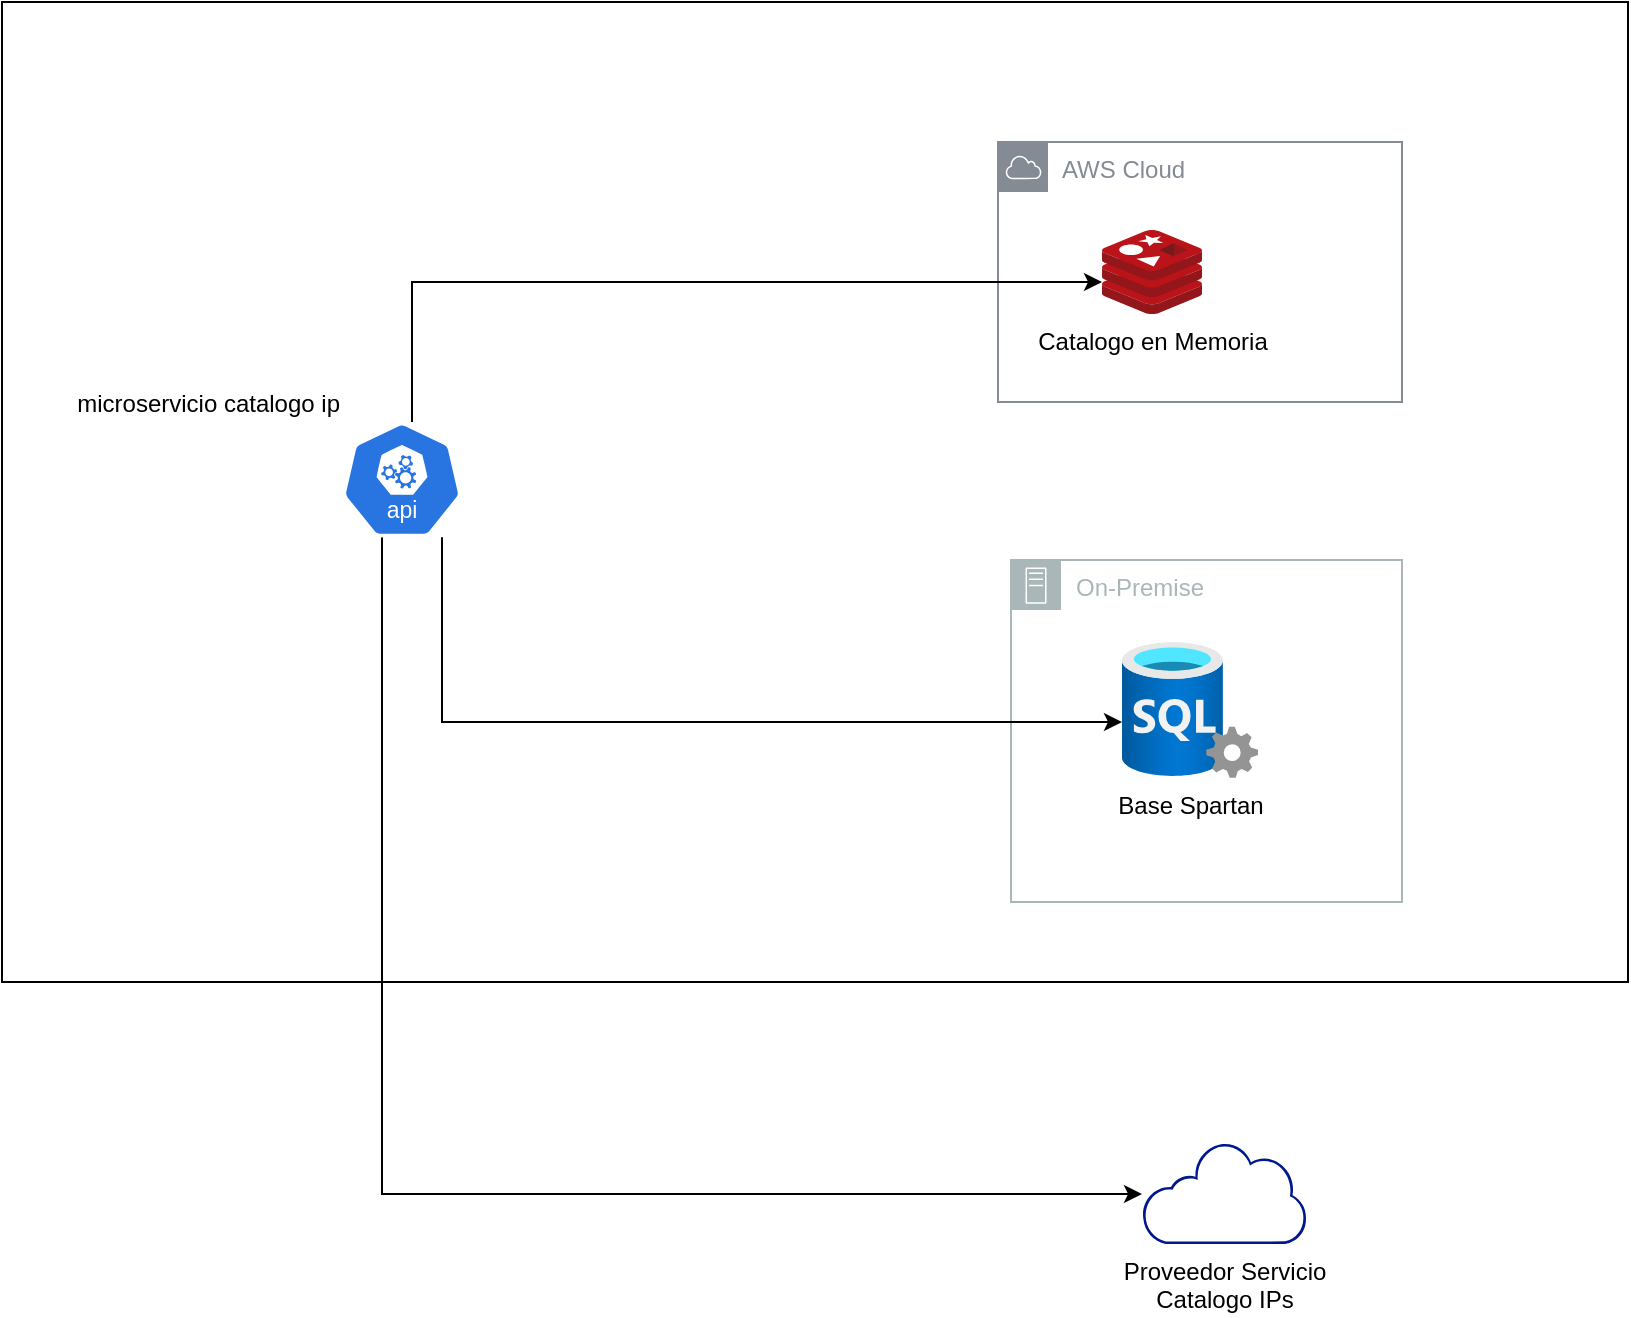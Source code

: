 <mxfile version="23.0.1" type="github">
  <diagram name="Página-1" id="f4bqNxZ-yIZtXsm1hZRl">
    <mxGraphModel dx="1235" dy="1904" grid="1" gridSize="10" guides="1" tooltips="1" connect="1" arrows="1" fold="1" page="1" pageScale="1" pageWidth="827" pageHeight="1169" math="0" shadow="0">
      <root>
        <mxCell id="0" />
        <mxCell id="1" parent="0" />
        <mxCell id="tfvoOhLQ-1YyObvh46EX-8" value="" style="rounded=0;whiteSpace=wrap;html=1;fillStyle=hatch;" vertex="1" parent="1">
          <mxGeometry x="80" y="-80" width="813" height="490" as="geometry" />
        </mxCell>
        <mxCell id="tfvoOhLQ-1YyObvh46EX-9" value="AWS Cloud" style="sketch=0;outlineConnect=0;gradientColor=none;html=1;whiteSpace=wrap;fontSize=12;fontStyle=0;shape=mxgraph.aws4.group;grIcon=mxgraph.aws4.group_aws_cloud;strokeColor=#858B94;fillColor=none;verticalAlign=top;align=left;spacingLeft=30;fontColor=#858B94;dashed=0;" vertex="1" parent="1">
          <mxGeometry x="578" y="-10" width="202" height="130" as="geometry" />
        </mxCell>
        <mxCell id="tfvoOhLQ-1YyObvh46EX-7" value="On-Premise" style="sketch=0;outlineConnect=0;gradientColor=none;html=1;whiteSpace=wrap;fontSize=12;fontStyle=0;shape=mxgraph.aws4.group;grIcon=mxgraph.aws4.group_on_premise;strokeColor=#AAB7B8;fillColor=none;verticalAlign=top;align=left;spacingLeft=30;fontColor=#AAB7B8;dashed=0;" vertex="1" parent="1">
          <mxGeometry x="584.5" y="199" width="195.5" height="171" as="geometry" />
        </mxCell>
        <mxCell id="tfvoOhLQ-1YyObvh46EX-10" style="edgeStyle=orthogonalEdgeStyle;rounded=0;orthogonalLoop=1;jettySize=auto;html=1;" edge="1" parent="1" source="tfvoOhLQ-1YyObvh46EX-1" target="tfvoOhLQ-1YyObvh46EX-2">
          <mxGeometry relative="1" as="geometry">
            <Array as="points">
              <mxPoint x="285" y="60" />
            </Array>
          </mxGeometry>
        </mxCell>
        <mxCell id="tfvoOhLQ-1YyObvh46EX-11" style="edgeStyle=orthogonalEdgeStyle;rounded=0;orthogonalLoop=1;jettySize=auto;html=1;" edge="1" parent="1" source="tfvoOhLQ-1YyObvh46EX-1" target="tfvoOhLQ-1YyObvh46EX-4">
          <mxGeometry relative="1" as="geometry">
            <Array as="points">
              <mxPoint x="300" y="280" />
            </Array>
          </mxGeometry>
        </mxCell>
        <mxCell id="tfvoOhLQ-1YyObvh46EX-12" style="edgeStyle=orthogonalEdgeStyle;rounded=0;orthogonalLoop=1;jettySize=auto;html=1;" edge="1" parent="1" source="tfvoOhLQ-1YyObvh46EX-1" target="tfvoOhLQ-1YyObvh46EX-5">
          <mxGeometry relative="1" as="geometry">
            <Array as="points">
              <mxPoint x="270" y="516" />
            </Array>
          </mxGeometry>
        </mxCell>
        <mxCell id="tfvoOhLQ-1YyObvh46EX-1" value="microservicio catalogo ip" style="aspect=fixed;sketch=0;html=1;dashed=0;whitespace=wrap;fillColor=#2875E2;strokeColor=#ffffff;points=[[0.005,0.63,0],[0.1,0.2,0],[0.9,0.2,0],[0.5,0,0],[0.995,0.63,0],[0.72,0.99,0],[0.5,1,0],[0.28,0.99,0]];shape=mxgraph.kubernetes.icon2;kubernetesLabel=1;prIcon=api;labelPosition=left;verticalLabelPosition=top;align=right;verticalAlign=bottom;" vertex="1" parent="1">
          <mxGeometry x="250" y="130" width="60" height="57.6" as="geometry" />
        </mxCell>
        <mxCell id="tfvoOhLQ-1YyObvh46EX-2" value="Catalogo en Memoria" style="image;sketch=0;aspect=fixed;html=1;points=[];align=center;fontSize=12;image=img/lib/mscae/Cache_Redis_Product.svg;" vertex="1" parent="1">
          <mxGeometry x="630" y="34" width="50" height="42" as="geometry" />
        </mxCell>
        <mxCell id="tfvoOhLQ-1YyObvh46EX-4" value="Base Spartan" style="image;aspect=fixed;html=1;points=[];align=center;fontSize=12;image=img/lib/azure2/databases/SQL_Server.svg;" vertex="1" parent="1">
          <mxGeometry x="640" y="240" width="68" height="68" as="geometry" />
        </mxCell>
        <mxCell id="tfvoOhLQ-1YyObvh46EX-5" value="Proveedor Servicio&lt;br&gt;Catalogo IPs" style="sketch=0;aspect=fixed;pointerEvents=1;shadow=0;dashed=0;html=1;strokeColor=none;labelPosition=center;verticalLabelPosition=bottom;verticalAlign=top;align=center;fillColor=#00188D;shape=mxgraph.mscae.enterprise.internet_hollow" vertex="1" parent="1">
          <mxGeometry x="650" y="490" width="82.26" height="51" as="geometry" />
        </mxCell>
      </root>
    </mxGraphModel>
  </diagram>
</mxfile>
